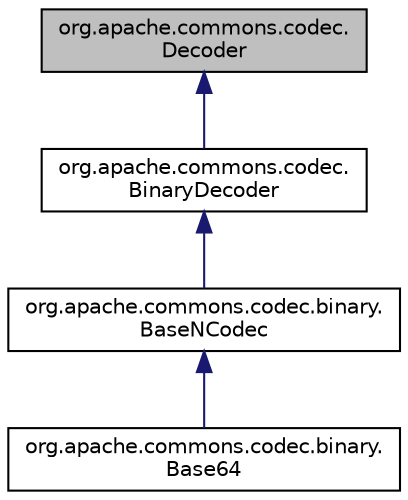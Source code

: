 digraph "org.apache.commons.codec.Decoder"
{
  edge [fontname="Helvetica",fontsize="10",labelfontname="Helvetica",labelfontsize="10"];
  node [fontname="Helvetica",fontsize="10",shape=record];
  Node1 [label="org.apache.commons.codec.\lDecoder",height=0.2,width=0.4,color="black", fillcolor="grey75", style="filled", fontcolor="black"];
  Node1 -> Node2 [dir="back",color="midnightblue",fontsize="10",style="solid",fontname="Helvetica"];
  Node2 [label="org.apache.commons.codec.\lBinaryDecoder",height=0.2,width=0.4,color="black", fillcolor="white", style="filled",URL="$interfaceorg_1_1apache_1_1commons_1_1codec_1_1BinaryDecoder.html"];
  Node2 -> Node3 [dir="back",color="midnightblue",fontsize="10",style="solid",fontname="Helvetica"];
  Node3 [label="org.apache.commons.codec.binary.\lBaseNCodec",height=0.2,width=0.4,color="black", fillcolor="white", style="filled",URL="$classorg_1_1apache_1_1commons_1_1codec_1_1binary_1_1BaseNCodec.html"];
  Node3 -> Node4 [dir="back",color="midnightblue",fontsize="10",style="solid",fontname="Helvetica"];
  Node4 [label="org.apache.commons.codec.binary.\lBase64",height=0.2,width=0.4,color="black", fillcolor="white", style="filled",URL="$classorg_1_1apache_1_1commons_1_1codec_1_1binary_1_1Base64.html"];
}
